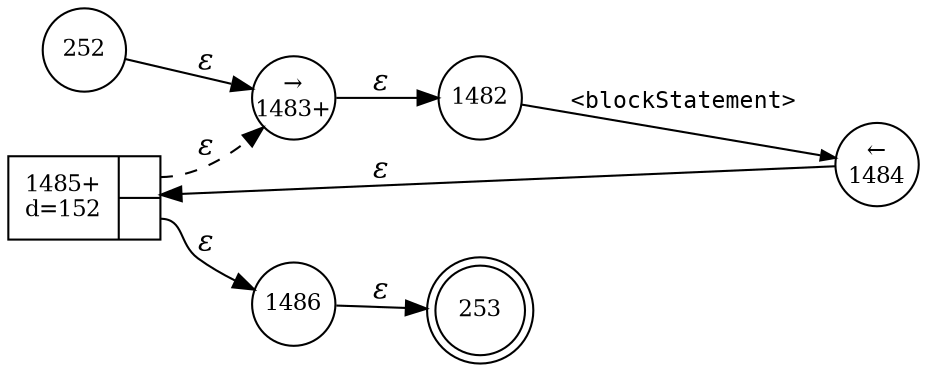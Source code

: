 digraph ATN {
rankdir=LR;
s253[fontsize=11, label="253", shape=doublecircle, fixedsize=true, width=.6];
s1482[fontsize=11,label="1482", shape=circle, fixedsize=true, width=.55, peripheries=1];
s1483[fontsize=11,label="&rarr;\n1483+", shape=circle, fixedsize=true, width=.55, peripheries=1];
s252[fontsize=11,label="252", shape=circle, fixedsize=true, width=.55, peripheries=1];
s1484[fontsize=11,label="&larr;\n1484", shape=circle, fixedsize=true, width=.55, peripheries=1];
s1485[fontsize=11,label="{1485+\nd=152|{<p0>|<p1>}}", shape=record, fixedsize=false, peripheries=1];
s1486[fontsize=11,label="1486", shape=circle, fixedsize=true, width=.55, peripheries=1];
s252 -> s1483 [fontname="Times-Italic", label="&epsilon;"];
s1483 -> s1482 [fontname="Times-Italic", label="&epsilon;"];
s1482 -> s1484 [fontsize=11, fontname="Courier", arrowsize=.7, label = "<blockStatement>", arrowhead = normal];
s1484 -> s1485 [fontname="Times-Italic", label="&epsilon;"];
s1485:p0 -> s1483 [fontname="Times-Italic", label="&epsilon;", style="dashed"];
s1485:p1 -> s1486 [fontname="Times-Italic", label="&epsilon;"];
s1486 -> s253 [fontname="Times-Italic", label="&epsilon;"];
}